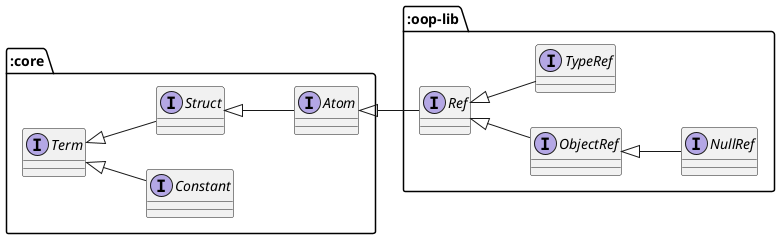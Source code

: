 @startuml

left to right direction

package :core {
    interface Term
    interface Constant
    interface Struct
    interface Atom

    Term <|-- Constant
    Term <|-- Struct
    Struct <|-- Atom
}

package :oop-lib {
    interface Ref 
    interface ObjectRef
    interface TypeRef
    interface NullRef

    Ref <|-- ObjectRef
    Ref <|-- TypeRef
    ObjectRef <|-- NullRef
}

Atom <|-- Ref

@enduml

